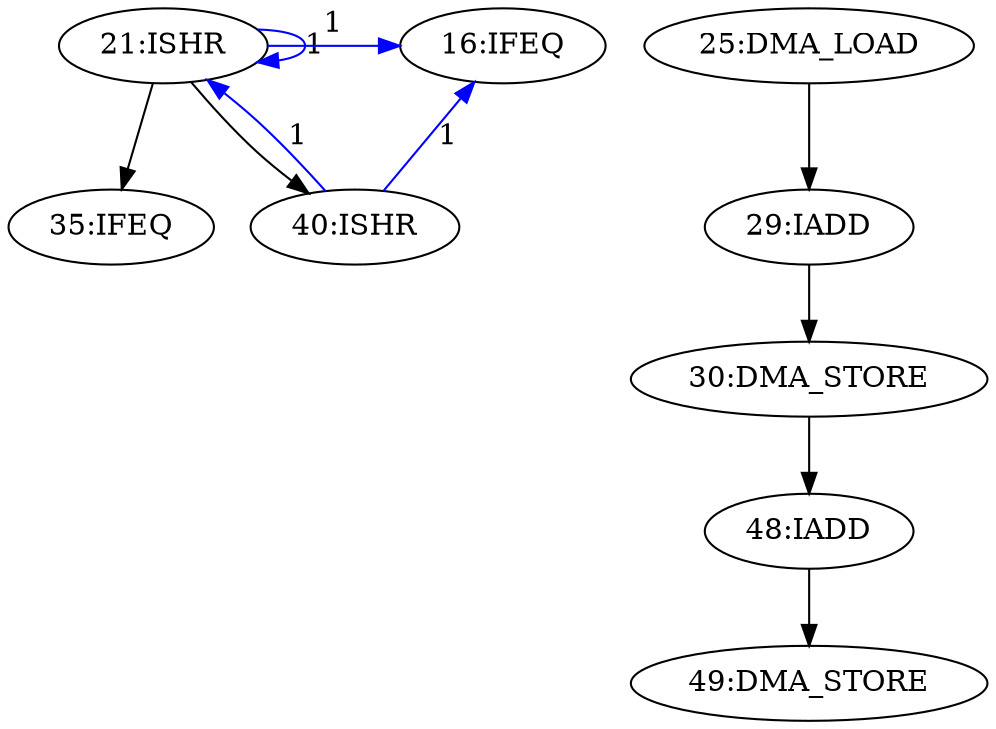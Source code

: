 digraph depgraph {
n0 [label="35:IFEQ"];
n1 [label="21:ISHR"];
n1 -> n0;
n2 [label="29:IADD"];
n3 [label="25:DMA_LOAD"];
n3 -> n2;
n4 [label="30:DMA_STORE"];
n2 -> n4;
n5 [label="48:IADD"];
n4 -> n5;
n6 [label="49:DMA_STORE"];
n5 -> n6;
n7 [label="40:ISHR"];
n1 -> n7;
n8 [label="16:IFEQ"];
n1 -> n8 [constraint=false,color=blue,label="1"];
n1 -> n1 [constraint=false,color=blue,label="1"];
n7 -> n8 [constraint=false,color=blue,label="1"];
n7 -> n1 [constraint=false,color=blue,label="1"];
}